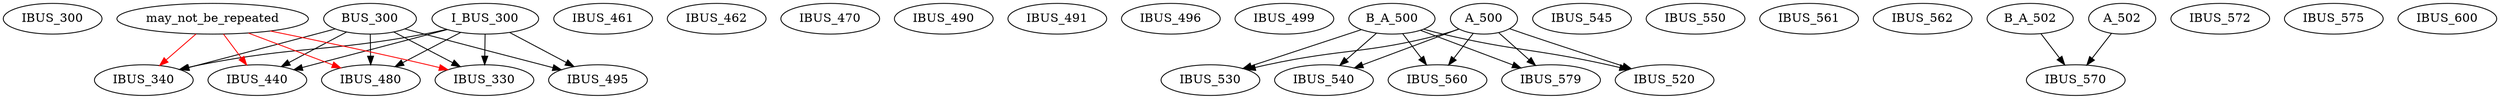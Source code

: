 digraph G {
    IBUS_300;
    edge [color=black];
    I_BUS_300 -> IBUS_330;
    BUS_300 -> IBUS_330;
    edge [color=red];
    may_not_be_repeated -> IBUS_330;
    edge [color=black];
    I_BUS_300 -> IBUS_340;
    BUS_300 -> IBUS_340;
    edge [color=red];
    may_not_be_repeated -> IBUS_340;
    edge [color=black];
    I_BUS_300 -> IBUS_440;
    BUS_300 -> IBUS_440;
    edge [color=red];
    may_not_be_repeated -> IBUS_440;
    IBUS_461;
    IBUS_462;
    IBUS_470;
    edge [color=black];
    I_BUS_300 -> IBUS_480;
    BUS_300 -> IBUS_480;
    edge [color=red];
    may_not_be_repeated -> IBUS_480;
    IBUS_490;
    IBUS_491;
    edge [color=black];
    I_BUS_300 -> IBUS_495;
    BUS_300 -> IBUS_495;
    IBUS_496;
    IBUS_499;
    edge [color=black];
    B_A_500 -> IBUS_520;
    A_500 -> IBUS_520;
    edge [color=black];
    B_A_500 -> IBUS_530;
    A_500 -> IBUS_530;
    edge [color=black];
    B_A_500 -> IBUS_540;
    A_500 -> IBUS_540;
    IBUS_545;
    IBUS_550;
    edge [color=black];
    B_A_500 -> IBUS_560;
    A_500 -> IBUS_560;
    IBUS_561;
    IBUS_562;
    edge [color=black];
    B_A_502 -> IBUS_570;
    A_502 -> IBUS_570;
    IBUS_572;
    IBUS_575;
    edge [color=black];
    B_A_500 -> IBUS_579;
    A_500 -> IBUS_579;
    IBUS_600;
}
